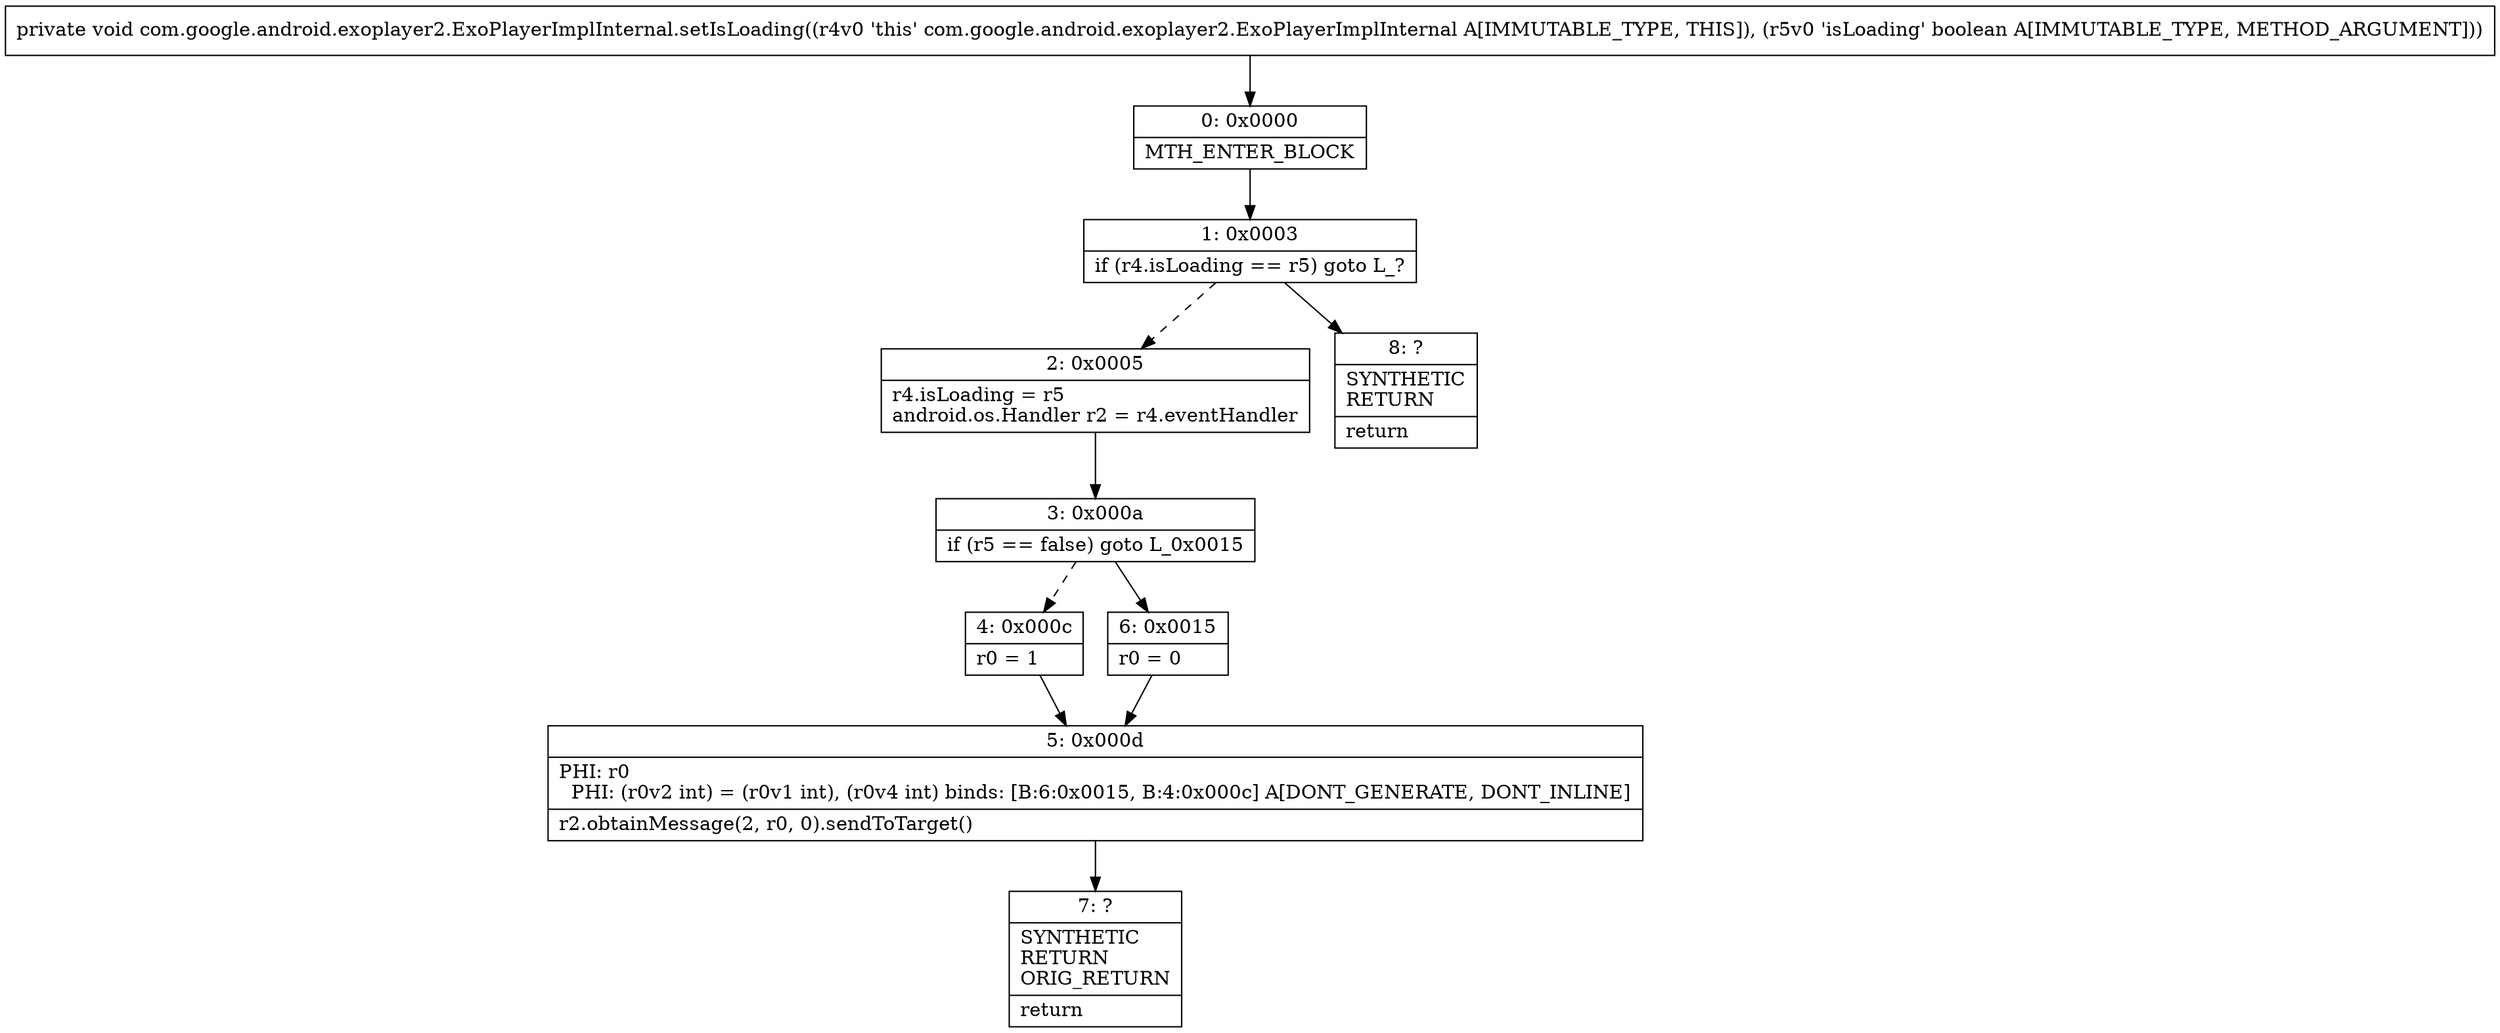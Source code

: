 digraph "CFG forcom.google.android.exoplayer2.ExoPlayerImplInternal.setIsLoading(Z)V" {
Node_0 [shape=record,label="{0\:\ 0x0000|MTH_ENTER_BLOCK\l}"];
Node_1 [shape=record,label="{1\:\ 0x0003|if (r4.isLoading == r5) goto L_?\l}"];
Node_2 [shape=record,label="{2\:\ 0x0005|r4.isLoading = r5\landroid.os.Handler r2 = r4.eventHandler\l}"];
Node_3 [shape=record,label="{3\:\ 0x000a|if (r5 == false) goto L_0x0015\l}"];
Node_4 [shape=record,label="{4\:\ 0x000c|r0 = 1\l}"];
Node_5 [shape=record,label="{5\:\ 0x000d|PHI: r0 \l  PHI: (r0v2 int) = (r0v1 int), (r0v4 int) binds: [B:6:0x0015, B:4:0x000c] A[DONT_GENERATE, DONT_INLINE]\l|r2.obtainMessage(2, r0, 0).sendToTarget()\l}"];
Node_6 [shape=record,label="{6\:\ 0x0015|r0 = 0\l}"];
Node_7 [shape=record,label="{7\:\ ?|SYNTHETIC\lRETURN\lORIG_RETURN\l|return\l}"];
Node_8 [shape=record,label="{8\:\ ?|SYNTHETIC\lRETURN\l|return\l}"];
MethodNode[shape=record,label="{private void com.google.android.exoplayer2.ExoPlayerImplInternal.setIsLoading((r4v0 'this' com.google.android.exoplayer2.ExoPlayerImplInternal A[IMMUTABLE_TYPE, THIS]), (r5v0 'isLoading' boolean A[IMMUTABLE_TYPE, METHOD_ARGUMENT])) }"];
MethodNode -> Node_0;
Node_0 -> Node_1;
Node_1 -> Node_2[style=dashed];
Node_1 -> Node_8;
Node_2 -> Node_3;
Node_3 -> Node_4[style=dashed];
Node_3 -> Node_6;
Node_4 -> Node_5;
Node_5 -> Node_7;
Node_6 -> Node_5;
}


